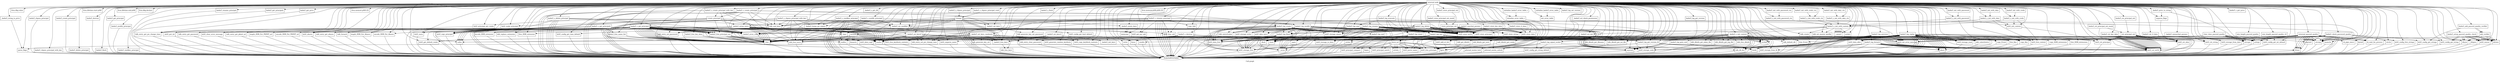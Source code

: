 digraph "Call graph" {
	label="Call graph";

	Node0x805254d80 [shape=record,label="{external node}"];
	Node0x805254d80 -> Node0x805254e10;
	Node0x805254d80 -> Node0x805254ed0;
	Node0x805254d80 -> Node0x805254e70;
	Node0x805254d80 -> Node0x805254f30;
	Node0x805254d80 -> Node0x805254f90;
	Node0x805254d80 -> Node0x805254ff0;
	Node0x805254d80 -> Node0x805255050;
	Node0x805254d80 -> Node0x805255230;
	Node0x805254d80 -> Node0x8052550b0;
	Node0x805254d80 -> Node0x805255110;
	Node0x805254d80 -> Node0x805255170;
	Node0x805254d80 -> Node0x805255470;
	Node0x805254d80 -> Node0x8052554d0;
	Node0x805254d80 -> Node0x805255290;
	Node0x805254d80 -> Node0x8052552f0;
	Node0x805254d80 -> Node0x805255350;
	Node0x805254d80 -> Node0x8052553b0;
	Node0x805254d80 -> Node0x805255410;
	Node0x805254d80 -> Node0x805255530;
	Node0x805254d80 -> Node0x805255590;
	Node0x805254d80 -> Node0x8052555f0;
	Node0x805254d80 -> Node0x805255650;
	Node0x805254d80 -> Node0x8052556b0;
	Node0x805254d80 -> Node0x805255ad0;
	Node0x805254d80 -> Node0x805255890;
	Node0x805254d80 -> Node0x8052558f0;
	Node0x805254d80 -> Node0x805255a10;
	Node0x805254d80 -> Node0x805255b30;
	Node0x805254d80 -> Node0x805255b90;
	Node0x805254d80 -> Node0x805255c50;
	Node0x805254d80 -> Node0x805255cb0;
	Node0x805254d80 -> Node0x805255d10;
	Node0x805254d80 -> Node0x805255d70;
	Node0x805254d80 -> Node0x805255dd0;
	Node0x805254d80 -> Node0x805255e30;
	Node0x805254d80 -> Node0x805255e90;
	Node0x805254d80 -> Node0x805255ef0;
	Node0x805254d80 -> Node0x805255f50;
	Node0x805254d80 -> Node0x805255fb0;
	Node0x805254d80 -> Node0x805256010;
	Node0x805254d80 -> Node0x805256070;
	Node0x805254d80 -> Node0x8052560d0;
	Node0x805254d80 -> Node0x805256130;
	Node0x805254d80 -> Node0x805256190;
	Node0x805254d80 -> Node0x8052561f0;
	Node0x805254d80 -> Node0x805256250;
	Node0x805254d80 -> Node0x8052562b0;
	Node0x805254d80 -> Node0x805256310;
	Node0x805254d80 -> Node0x805256370;
	Node0x805254d80 -> Node0x8052563d0;
	Node0x805254d80 -> Node0x805256430;
	Node0x805254d80 -> Node0x805256490;
	Node0x805254d80 -> Node0x8052564f0;
	Node0x805254d80 -> Node0x805256550;
	Node0x805254d80 -> Node0x8052565b0;
	Node0x805254d80 -> Node0x805256610;
	Node0x805254d80 -> Node0x805256670;
	Node0x805254d80 -> Node0x8052566d0;
	Node0x805254d80 -> Node0x805256790;
	Node0x805254d80 -> Node0x8052567f0;
	Node0x805254d80 -> Node0x805256910;
	Node0x805254d80 -> Node0x805256970;
	Node0x805254d80 -> Node0x8052569d0;
	Node0x805254d80 -> Node0x805256b50;
	Node0x805254d80 -> Node0x805256bb0;
	Node0x805254d80 -> Node0x805256c10;
	Node0x805254d80 -> Node0x805256cd0;
	Node0x805254d80 -> Node0x805256d30;
	Node0x805254d80 -> Node0x805256d90;
	Node0x805254d80 -> Node0x805256df0;
	Node0x805254d80 -> Node0x805256a90;
	Node0x805254d80 -> Node0x805256e50;
	Node0x805254d80 -> Node0x805256eb0;
	Node0x805254d80 -> Node0x805256f10;
	Node0x805254d80 -> Node0x805256f70;
	Node0x805254d80 -> Node0x805256fd0;
	Node0x805254d80 -> Node0x805255a70;
	Node0x805254d80 -> Node0x804fac030;
	Node0x805254d80 -> Node0x804fac090;
	Node0x805254d80 -> Node0x805256af0;
	Node0x805254d80 -> Node0x804fac0f0;
	Node0x805254d80 -> Node0x804fac150;
	Node0x805254d80 -> Node0x804fac270;
	Node0x805254d80 -> Node0x804fac1b0;
	Node0x805254d80 -> Node0x804fac210;
	Node0x805254d80 -> Node0x804fac2d0;
	Node0x805254d80 -> Node0x804fac330;
	Node0x805254d80 -> Node0x805256a30;
	Node0x805254d80 -> Node0x804fac390;
	Node0x805254d80 -> Node0x804fac3f0;
	Node0x805254d80 -> Node0x804fac930;
	Node0x805254d80 -> Node0x804fac450;
	Node0x805254d80 -> Node0x804fac4b0;
	Node0x805254d80 -> Node0x804fac510;
	Node0x805254d80 -> Node0x804fac570;
	Node0x805254d80 -> Node0x804fac5d0;
	Node0x805254d80 -> Node0x804fac630;
	Node0x805254d80 -> Node0x804fac690;
	Node0x805254d80 -> Node0x804fac6f0;
	Node0x805254d80 -> Node0x804fac750;
	Node0x805254d80 -> Node0x804fac7b0;
	Node0x805254d80 -> Node0x804fac810;
	Node0x805254d80 -> Node0x804fac870;
	Node0x805254d80 -> Node0x804fac8d0;
	Node0x805254d80 -> Node0x804fac990;
	Node0x805254d80 -> Node0x804faca50;
	Node0x805254d80 -> Node0x804facab0;
	Node0x805254d80 -> Node0x804facb10;
	Node0x805254d80 -> Node0x804facb70;
	Node0x805254d80 -> Node0x804facbd0;
	Node0x805254d80 -> Node0x804facc30;
	Node0x805254d80 -> Node0x804facc90;
	Node0x805254d80 -> Node0x804faccf0;
	Node0x805254d80 -> Node0x804facd50;
	Node0x805254d80 -> Node0x804facdb0;
	Node0x805254d80 -> Node0x804face10;
	Node0x805254d80 -> Node0x804face70;
	Node0x805254d80 -> Node0x804faced0;
	Node0x805254d80 -> Node0x804facf30;
	Node0x805254d80 -> Node0x8052557d0;
	Node0x805254d80 -> Node0x804facf90;
	Node0x805254d80 -> Node0x804facff0;
	Node0x805254d80 -> Node0x805255830;
	Node0x805254d80 -> Node0x804fad050;
	Node0x805254d80 -> Node0x804fad0b0;
	Node0x805254d80 -> Node0x804fad110;
	Node0x805254d80 -> Node0x804fad170;
	Node0x805254d80 -> Node0x804fad1d0;
	Node0x805254d80 -> Node0x804fad230;
	Node0x805254d80 -> Node0x804fad290;
	Node0x805254d80 -> Node0x804fad2f0;
	Node0x805254d80 -> Node0x804fad350;
	Node0x805254d80 -> Node0x804fad3b0;
	Node0x805254d80 -> Node0x804fad410;
	Node0x805254d80 -> Node0x804fad470;
	Node0x805254d80 -> Node0x804fad4d0;
	Node0x805254d80 -> Node0x804fad530;
	Node0x805254d80 -> Node0x804fad590;
	Node0x805254d80 -> Node0x8052568b0;
	Node0x805254d80 -> Node0x804fad5f0;
	Node0x805254d80 -> Node0x804fad650;
	Node0x805254d80 -> Node0x804fad6b0;
	Node0x805254d80 -> Node0x804fad710;
	Node0x805254d80 -> Node0x804fad770;
	Node0x805254d80 -> Node0x804fad830;
	Node0x805254d80 -> Node0x804fad890;
	Node0x805254d80 -> Node0x804fad8f0;
	Node0x805254d80 -> Node0x804fad950;
	Node0x805254d80 -> Node0x805256c70;
	Node0x805254d80 -> Node0x804fad9b0;
	Node0x805254d80 -> Node0x804fada10;
	Node0x805254d80 -> Node0x804fada70;
	Node0x805254d80 -> Node0x8052559b0;
	Node0x805254d80 -> Node0x804fadad0;
	Node0x805254d80 -> Node0x804fadb30;
	Node0x805254d80 -> Node0x804fadb90;
	Node0x805254d80 -> Node0x804fadbf0;
	Node0x805254d80 -> Node0x804fadc50;
	Node0x805254d80 -> Node0x804fadcb0;
	Node0x805254d80 -> Node0x804fadd10;
	Node0x805254d80 -> Node0x804fadd70;
	Node0x805254d80 -> Node0x804faddd0;
	Node0x805254d80 -> Node0x804fade30;
	Node0x805254d80 -> Node0x804fade90;
	Node0x805254d80 -> Node0x804fadef0;
	Node0x805254d80 -> Node0x804fadf50;
	Node0x805254d80 -> Node0x804fadfb0;
	Node0x805254d80 -> Node0x804fae010;
	Node0x805254d80 -> Node0x804fae070;
	Node0x805254d80 -> Node0x804fae0d0;
	Node0x805254d80 -> Node0x805256730;
	Node0x805254d80 -> Node0x804fae130;
	Node0x805254d80 -> Node0x804fae190;
	Node0x805254d80 -> Node0x804fae1f0;
	Node0x805254d80 -> Node0x804fae250;
	Node0x805254d80 -> Node0x804fae2b0;
	Node0x805254d80 -> Node0x804fae310;
	Node0x805254d80 -> Node0x804fae370;
	Node0x805254d80 -> Node0x804fae3d0;
	Node0x805254d80 -> Node0x804fae430;
	Node0x805254d80 -> Node0x804fae490;
	Node0x805254d80 -> Node0x804fae550;
	Node0x805254d80 -> Node0x804fae5b0;
	Node0x805254d80 -> Node0x804fae610;
	Node0x805254d80 -> Node0x804fae6d0;
	Node0x805254d80 -> Node0x804fae730;
	Node0x805254d80 -> Node0x804fae790;
	Node0x805254d80 -> Node0x804fae7f0;
	Node0x805254d80 -> Node0x804fae850;
	Node0x805254d80 -> Node0x804fae8b0;
	Node0x805254d80 -> Node0x804fae910;
	Node0x805254d80 -> Node0x804fae9d0;
	Node0x805254d80 -> Node0x804faeaf0;
	Node0x805254d80 -> Node0x804faeb50;
	Node0x805254d80 -> Node0x804faea90;
	Node0x805254d80 -> Node0x804faebb0;
	Node0x805254d80 -> Node0x804faec10;
	Node0x805254d80 -> Node0x804faec70;
	Node0x805254d80 -> Node0x804faea30;
	Node0x805254d80 -> Node0x804faecd0;
	Node0x805254d80 -> Node0x804fae970;
	Node0x805254d80 -> Node0x804faed30;
	Node0x805254d80 -> Node0x804faed90;
	Node0x805254d80 -> Node0x804faedf0;
	Node0x805254d80 -> Node0x804faee50;
	Node0x805254d80 -> Node0x804faeeb0;
	Node0x805254d80 -> Node0x804faef10;
	Node0x805254d80 -> Node0x804faef70;
	Node0x805254d80 -> Node0x804faefd0;
	Node0x805254d80 -> Node0x805232090;
	Node0x805254d80 -> Node0x8052320f0;
	Node0x805254d80 -> Node0x805232150;
	Node0x805254d80 -> Node0x8052321b0;
	Node0x805254d80 -> Node0x805232210;
	Node0x805254d80 -> Node0x8052322d0;
	Node0x805254d80 -> Node0x805232330;
	Node0x805254d80 -> Node0x805232390;
	Node0x805254d80 -> Node0x8052323f0;
	Node0x805254d80 -> Node0x805232450;
	Node0x805254d80 -> Node0x8052324b0;
	Node0x805254d80 -> Node0x805232510;
	Node0x805254d80 -> Node0x805232570;
	Node0x805254d80 -> Node0x8052325d0;
	Node0x805254d80 -> Node0x805255770;
	Node0x805254d80 -> Node0x805232630;
	Node0x805254d80 -> Node0x805232690;
	Node0x805254d80 -> Node0x805255bf0;
	Node0x805254d80 -> Node0x8052326f0;
	Node0x805254d80 -> Node0x805232750;
	Node0x805254d80 -> Node0x8052327b0;
	Node0x805254d80 -> Node0x805232810;
	Node0x805254d80 -> Node0x805232270;
	Node0x805254d80 -> Node0x805232870;
	Node0x805254d80 -> Node0x8052328d0;
	Node0x805254d80 -> Node0x805255950;
	Node0x805254e10 [shape=record,label="{_kadm5_string_to_privs}"];
	Node0x805254e10 -> Node0x805254e70;
	Node0x805254ed0 [shape=record,label="{llvm.dbg.value}"];
	Node0x805254e70 [shape=record,label="{parse_flags}"];
	Node0x805254e70 -> Node0x805254db0;
	Node0x805254f30 [shape=record,label="{_kadm5_privs_to_string}"];
	Node0x805254f30 -> Node0x805254f90;
	Node0x805254f30 -> Node0x805254ff0;
	Node0x805254f90 [shape=record,label="{strlcpy}"];
	Node0x805254f90 -> Node0x805254db0;
	Node0x805254ff0 [shape=record,label="{unparse_flags}"];
	Node0x805254ff0 -> Node0x805254db0;
	Node0x805255050 [shape=record,label="{_kadm5_acl_init}"];
	Node0x805255050 -> Node0x8052550b0;
	Node0x805255050 -> Node0x805255110;
	Node0x805255050 -> Node0x805255170;
	Node0x805255050 -> Node0x8052551d0;
	Node0x805255230 [shape=record,label="{llvm.lifetime.start.p0i8}"];
	Node0x8052550b0 [shape=record,label="{krb5_parse_name}"];
	Node0x8052550b0 -> Node0x805254db0;
	Node0x805255110 [shape=record,label="{krb5_principal_compare}"];
	Node0x805255110 -> Node0x805254db0;
	Node0x805255170 [shape=record,label="{krb5_free_principal}"];
	Node0x805255170 -> Node0x805254db0;
	Node0x8052551d0 [shape=record,label="{fetch_acl}"];
	Node0x8052551d0 -> Node0x805255290;
	Node0x8052551d0 -> Node0x8052552f0;
	Node0x8052551d0 -> Node0x805255350;
	Node0x8052551d0 -> Node0x8052550b0;
	Node0x8052551d0 -> Node0x805255110;
	Node0x8052551d0 -> Node0x805255170;
	Node0x8052551d0 -> Node0x805255350;
	Node0x8052551d0 -> Node0x805254e70;
	Node0x8052551d0 -> Node0x805255350;
	Node0x8052551d0 -> Node0x8052550b0;
	Node0x8052551d0 -> Node0x8052553b0;
	Node0x8052551d0 -> Node0x805255170;
	Node0x8052551d0 -> Node0x8052552f0;
	Node0x8052551d0 -> Node0x805255410;
	Node0x805255470 [shape=record,label="{llvm.lifetime.end.p0i8}"];
	Node0x8052554d0 [shape=record,label="{llvm.dbg.declare}"];
	Node0x805255290 [shape=record,label="{fopen}"];
	Node0x805255290 -> Node0x805254db0;
	Node0x8052552f0 [shape=record,label="{fgets}"];
	Node0x8052552f0 -> Node0x805254db0;
	Node0x805255350 [shape=record,label="{strtok_r}"];
	Node0x805255350 -> Node0x805254db0;
	Node0x8052553b0 [shape=record,label="{krb5_principal_match}"];
	Node0x8052553b0 -> Node0x805254db0;
	Node0x805255410 [shape=record,label="{fclose}"];
	Node0x805255410 -> Node0x805254db0;
	Node0x805255530 [shape=record,label="{_kadm5_acl_check_permission}"];
	Node0x805255530 -> Node0x8052551d0;
	Node0x805255590 [shape=record,label="{_kadm5_bump_pw_expire}"];
	Node0x805255590 -> Node0x8052555f0;
	Node0x805255590 -> Node0x805255650;
	Node0x8052555f0 [shape=record,label="{krb5_config_get_time_default}"];
	Node0x8052555f0 -> Node0x805254db0;
	Node0x805255650 [shape=record,label="{time}"];
	Node0x805255650 -> Node0x805254db0;
	Node0x8052556b0 [shape=record,label="{kadm5_s_chpass_principal_cond}"];
	Node0x8052556b0 -> Node0x805255710;
	Node0x805255710 [shape=record,label="{change}"];
	Node0x805255710 -> Node0x805254db0;
	Node0x805255710 -> Node0x805254db0;
	Node0x805255710 -> Node0x805254db0;
	Node0x805255710 -> Node0x805255770;
	Node0x805255710 -> Node0x8052557d0;
	Node0x805255710 -> Node0x8052557d0;
	Node0x805255710 -> Node0x805255830;
	Node0x805255710 -> Node0x8052557d0;
	Node0x805255710 -> Node0x805255890;
	Node0x805255710 -> Node0x8052558f0;
	Node0x805255710 -> Node0x805255950;
	Node0x805255710 -> Node0x805255590;
	Node0x805255710 -> Node0x805254db0;
	Node0x805255710 -> Node0x8052559b0;
	Node0x805255710 -> Node0x805255a10;
	Node0x805255710 -> Node0x805254db0;
	Node0x805255710 -> Node0x805255a70;
	Node0x805255ad0 [shape=record,label="{llvm.memset.p0i8.i32}"];
	Node0x805255890 [shape=record,label="{krb5_set_error_message}"];
	Node0x805255890 -> Node0x805254db0;
	Node0x8052558f0 [shape=record,label="{hdb_seal_keys}"];
	Node0x8052558f0 -> Node0x805254db0;
	Node0x805255a10 [shape=record,label="{hdb_free_entry}"];
	Node0x805255a10 -> Node0x805254db0;
	Node0x805255b30 [shape=record,label="{kadm5_s_chpass_principal}"];
	Node0x805255b30 -> Node0x805255710;
	Node0x805255ef0 [shape=record,label="{kadm5_modify_principal}"];
	Node0x805255ef0 -> Node0x805254db0;
	Node0x805255b90 [shape=record,label="{kadm5_s_chpass_principal_with_key}"];
	Node0x805255b90 -> Node0x805254db0;
	Node0x805255b90 -> Node0x805254db0;
	Node0x805255b90 -> Node0x805255bf0;
	Node0x805255b90 -> Node0x805255950;
	Node0x805255b90 -> Node0x805255590;
	Node0x805255b90 -> Node0x8052558f0;
	Node0x805255b90 -> Node0x805254db0;
	Node0x805255b90 -> Node0x8052559b0;
	Node0x805255b90 -> Node0x805255a10;
	Node0x805255b90 -> Node0x805254db0;
	Node0x805255b90 -> Node0x805255a70;
	Node0x805255c50 [shape=record,label="{kadm5_chpass_principal}"];
	Node0x805255c50 -> Node0x805254db0;
	Node0x805255cb0 [shape=record,label="{kadm5_chpass_principal_with_key}"];
	Node0x805255cb0 -> Node0x805254db0;
	Node0x805255d10 [shape=record,label="{kadm5_create_principal}"];
	Node0x805255d10 -> Node0x805254db0;
	Node0x805255d70 [shape=record,label="{kadm5_delete_principal}"];
	Node0x805255d70 -> Node0x805254db0;
	Node0x805255dd0 [shape=record,label="{kadm5_destroy}"];
	Node0x805255dd0 -> Node0x805254db0;
	Node0x805255e30 [shape=record,label="{kadm5_flush}"];
	Node0x805255e30 -> Node0x805254db0;
	Node0x805255e90 [shape=record,label="{kadm5_get_principal}"];
	Node0x805255e90 -> Node0x805254db0;
	Node0x805255f50 [shape=record,label="{kadm5_randkey_principal}"];
	Node0x805255f50 -> Node0x805254db0;
	Node0x805255fb0 [shape=record,label="{kadm5_rename_principal}"];
	Node0x805255fb0 -> Node0x805254db0;
	Node0x805256010 [shape=record,label="{kadm5_get_principals}"];
	Node0x805256010 -> Node0x805254db0;
	Node0x805256070 [shape=record,label="{kadm5_get_privs}"];
	Node0x805256070 -> Node0x805254db0;
	Node0x8052560d0 [shape=record,label="{_kadm5_s_init_context}"];
	Node0x8052560d0 -> Node0x805256130;
	Node0x8052560d0 -> Node0x805256190;
	Node0x8052560d0 -> Node0x8052561f0;
	Node0x8052560d0 -> Node0x805256250;
	Node0x8052560d0 -> Node0x8052561f0;
	Node0x8052560d0 -> Node0x805256250;
	Node0x8052560d0 -> Node0x805256250;
	Node0x8052560d0 -> Node0x805256250;
	Node0x8052560d0 -> Node0x8052562b0;
	Node0x8052560d0 -> Node0x805256310;
	Node0x8052560d0 -> Node0x805256370;
	Node0x8052560d0 -> Node0x8052563d0;
	Node0x8052560d0 -> Node0x805256430;
	Node0x8052560d0 -> Node0x805256250;
	Node0x8052560d0 -> Node0x805256490;
	Node0x8052560d0 -> Node0x805256250;
	Node0x8052560d0 -> Node0x8052564f0;
	Node0x8052560d0 -> Node0x805256250;
	Node0x8052560d0 -> Node0x805256550;
	Node0x8052560d0 -> Node0x805256250;
	Node0x8052560d0 -> Node0x8052565b0;
	Node0x8052560d0 -> Node0x805256610;
	Node0x8052560d0 -> Node0x805256250;
	Node0x8052560d0 -> Node0x805256670;
	Node0x8052560d0 -> Node0x8052566d0;
	Node0x8052560d0 -> Node0x805256670;
	Node0x8052560d0 -> Node0x8052566d0;
	Node0x8052560d0 -> Node0x805256670;
	Node0x8052560d0 -> Node0x8052566d0;
	Node0x8052560d0 -> Node0x805256730;
	Node0x8052560d0 -> Node0x805254f90;
	Node0x805256130 [shape=record,label="{malloc}"];
	Node0x805256130 -> Node0x805254db0;
	Node0x805256190 [shape=record,label="{krb5_add_et_list}"];
	Node0x805256190 -> Node0x805254db0;
	Node0x8052561f0 [shape=record,label="{krb5_get_default_realm}"];
	Node0x8052561f0 -> Node0x805254db0;
	Node0x805256250 [shape=record,label="{strdup}"];
	Node0x805256250 -> Node0x805254db0;
	Node0x8052562b0 [shape=record,label="{hdb_get_dbinfo}"];
	Node0x8052562b0 -> Node0x805254db0;
	Node0x805256310 [shape=record,label="{hdb_dbinfo_get_next}"];
	Node0x805256310 -> Node0x805254db0;
	Node0x805256370 [shape=record,label="{hdb_dbinfo_get_realm}"];
	Node0x805256370 -> Node0x805254db0;
	Node0x8052563d0 [shape=record,label="{strcmp}"];
	Node0x8052563d0 -> Node0x805254db0;
	Node0x805256430 [shape=record,label="{hdb_dbinfo_get_dbname}"];
	Node0x805256430 -> Node0x805254db0;
	Node0x805256490 [shape=record,label="{hdb_dbinfo_get_acl_file}"];
	Node0x805256490 -> Node0x805254db0;
	Node0x8052564f0 [shape=record,label="{hdb_dbinfo_get_mkey_file}"];
	Node0x8052564f0 -> Node0x805254db0;
	Node0x805256550 [shape=record,label="{hdb_dbinfo_get_log_file}"];
	Node0x805256550 -> Node0x805254db0;
	Node0x8052565b0 [shape=record,label="{hdb_free_dbinfo}"];
	Node0x8052565b0 -> Node0x805254db0;
	Node0x805256610 [shape=record,label="{hdb_default_db}"];
	Node0x805256610 -> Node0x805254db0;
	Node0x805256670 [shape=record,label="{hdb_db_dir}"];
	Node0x805256670 -> Node0x805254db0;
	Node0x8052566d0 [shape=record,label="{asprintf}"];
	Node0x8052566d0 -> Node0x805254db0;
	Node0x805256790 [shape=record,label="{_kadm5_s_get_db}"];
	Node0x8052567f0 [shape=record,label="{kadm5_s_create_principal_with_key}"];
	Node0x8052567f0 -> Node0x805256850;
	Node0x8052567f0 -> Node0x8052558f0;
	Node0x8052567f0 -> Node0x805254db0;
	Node0x8052567f0 -> Node0x805254db0;
	Node0x8052567f0 -> Node0x805254db0;
	Node0x8052567f0 -> Node0x8052568b0;
	Node0x8052567f0 -> Node0x805255a10;
	Node0x8052567f0 -> Node0x805255a70;
	Node0x805256850 [shape=record,label="{create_principal}"];
	Node0x805256850 -> Node0x8052563d0;
	Node0x805256850 -> Node0x805256910;
	Node0x805256850 -> Node0x805256970;
	Node0x805256850 -> Node0x8052569d0;
	Node0x805256850 -> Node0x805256a30;
	Node0x805256850 -> Node0x805255170;
	Node0x805256850 -> Node0x805256a90;
	Node0x805256850 -> Node0x805256af0;
	Node0x805256850 -> Node0x805255650;
	Node0x805256850 -> Node0x805256910;
	Node0x805256910 [shape=record,label="{krb5_copy_principal}"];
	Node0x805256910 -> Node0x805254db0;
	Node0x805256970 [shape=record,label="{krb5_principal_get_realm}"];
	Node0x805256970 -> Node0x805254db0;
	Node0x8052569d0 [shape=record,label="{krb5_make_principal}"];
	Node0x8052569d0 -> Node0x805254db0;
	Node0x805256b50 [shape=record,label="{kadm5_s_create_principal}"];
	Node0x805256b50 -> Node0x805256850;
	Node0x805256b50 -> Node0x805255770;
	Node0x805256b50 -> Node0x8052558f0;
	Node0x805256b50 -> Node0x805254db0;
	Node0x805256b50 -> Node0x805254db0;
	Node0x805256b50 -> Node0x805254db0;
	Node0x805256b50 -> Node0x8052568b0;
	Node0x805256b50 -> Node0x805255a10;
	Node0x805256b50 -> Node0x805255a70;
	Node0x805256bb0 [shape=record,label="{kadm5_s_delete_principal}"];
	Node0x805256bb0 -> Node0x805254db0;
	Node0x805256bb0 -> Node0x805256c10;
	Node0x805256bb0 -> Node0x805254db0;
	Node0x805256bb0 -> Node0x8052558f0;
	Node0x805256bb0 -> Node0x805254db0;
	Node0x805256bb0 -> Node0x805256c70;
	Node0x805256bb0 -> Node0x805255a10;
	Node0x805256bb0 -> Node0x805254db0;
	Node0x805256bb0 -> Node0x805255a70;
	Node0x805256c10 [shape=record,label="{krb5_warn}"];
	Node0x805256c10 -> Node0x805254db0;
	Node0x805256cd0 [shape=record,label="{kadm5_s_destroy}"];
	Node0x805256cd0 -> Node0x805254db0;
	Node0x805256cd0 -> Node0x805256d30;
	Node0x805256cd0 -> Node0x805256d90;
	Node0x805256cd0 -> Node0x805256d30;
	Node0x805256cd0 -> Node0x805256d30;
	Node0x805256cd0 -> Node0x805256d30;
	Node0x805256cd0 -> Node0x805256d30;
	Node0x805256cd0 -> Node0x805255170;
	Node0x805256cd0 -> Node0x805256df0;
	Node0x805256cd0 -> Node0x805256d30;
	Node0x805256d30 [shape=record,label="{free}"];
	Node0x805256d30 -> Node0x805254db0;
	Node0x805256d90 [shape=record,label="{close}"];
	Node0x805256d90 -> Node0x805254db0;
	Node0x805256df0 [shape=record,label="{krb5_free_context}"];
	Node0x805256df0 -> Node0x805254db0;
	Node0x805256a90 [shape=record,label="{_kadm5_setup_entry}"];
	Node0x805256a90 -> Node0x805256130;
	Node0x805256a90 -> Node0x805256d30;
	Node0x805256a90 -> Node0x805256130;
	Node0x805256a90 -> Node0x805256d30;
	Node0x805256a90 -> Node0x805256130;
	Node0x805256a90 -> Node0x805256d30;
	Node0x805256a90 -> Node0x805256130;
	Node0x805256a90 -> Node0x805256d30;
	Node0x805256a90 -> Node0x805256130;
	Node0x805256a90 -> Node0x805256d30;
	Node0x805256a90 -> Node0x805256130;
	Node0x805256a90 -> Node0x805256d30;
	Node0x805256a90 -> Node0x805255bf0;
	Node0x805256a90 -> Node0x805256e50;
	Node0x805256a90 -> Node0x805256eb0;
	Node0x805256a90 -> Node0x805256f10;
	Node0x805256a90 -> Node0x805256f70;
	Node0x805256a90 -> Node0x805256fd0;
	Node0x805256e50 [shape=record,label="{hdb_entry_set_password}"];
	Node0x805256e50 -> Node0x805254db0;
	Node0x805256eb0 [shape=record,label="{hdb_entry_set_pw_change_time}"];
	Node0x805256eb0 -> Node0x805254db0;
	Node0x805256f10 [shape=record,label="{decode_HDB_extension}"];
	Node0x805256f10 -> Node0x805254db0;
	Node0x805256f70 [shape=record,label="{hdb_replace_extension}"];
	Node0x805256f70 -> Node0x805254db0;
	Node0x805256fd0 [shape=record,label="{free_HDB_extension}"];
	Node0x805256fd0 -> Node0x805254db0;
	Node0x805255a70 [shape=record,label="{_kadm5_error_code}"];
	Node0x804fac030 [shape=record,label="{kadm5_s_flush}"];
	Node0x804fac090 [shape=record,label="{kadm5_free_key_data}"];
	Node0x804fac090 -> Node0x805256d30;
	Node0x804fac090 -> Node0x805256d30;
	Node0x805256af0 [shape=record,label="{kadm5_free_principal_ent}"];
	Node0x805256af0 -> Node0x805255170;
	Node0x805256af0 -> Node0x805255170;
	Node0x805256af0 -> Node0x805256d30;
	Node0x805256af0 -> Node0x805256d30;
	Node0x805256af0 -> Node0x805256d30;
	Node0x805256af0 -> Node0x805256d30;
	Node0x805256af0 -> Node0x805256d30;
	Node0x804fac0f0 [shape=record,label="{kadm5_free_name_list}"];
	Node0x804fac0f0 -> Node0x805256d30;
	Node0x804fac0f0 -> Node0x805256d30;
	Node0x804fac150 [shape=record,label="{kadm5_s_get_principals}"];
	Node0x804fac150 -> Node0x805254db0;
	Node0x804fac150 -> Node0x805256c10;
	Node0x804fac150 -> Node0x8052561f0;
	Node0x804fac150 -> Node0x8052566d0;
	Node0x804fac150 -> Node0x805256d30;
	Node0x804fac150 -> Node0x804fac1b0;
	Node0x804fac150 -> Node0x805254db0;
	Node0x804fac150 -> Node0x804fac210;
	Node0x804fac150 -> Node0x804fac0f0;
	Node0x804fac150 -> Node0x805256d30;
	Node0x804fac150 -> Node0x805255a70;
	Node0x804fac270 [shape=record,label="{foreach}"];
	Node0x804fac270 -> Node0x804fac2d0;
	Node0x804fac270 -> Node0x804fac330;
	Node0x804fac270 -> Node0x804fac330;
	Node0x804fac270 -> Node0x804fac210;
	Node0x804fac270 -> Node0x805256d30;
	Node0x804fac270 -> Node0x804fac210;
	Node0x804fac270 -> Node0x805256d30;
	Node0x804fac1b0 [shape=record,label="{hdb_foreach}"];
	Node0x804fac1b0 -> Node0x805254db0;
	Node0x804fac210 [shape=record,label="{realloc}"];
	Node0x804fac210 -> Node0x805254db0;
	Node0x804fac2d0 [shape=record,label="{krb5_unparse_name}"];
	Node0x804fac2d0 -> Node0x805254db0;
	Node0x804fac330 [shape=record,label="{fnmatch}"];
	Node0x804fac330 -> Node0x805254db0;
	Node0x805256a30 [shape=record,label="{kadm5_s_get_principal}"];
	Node0x805256a30 -> Node0x805254db0;
	Node0x805256a30 -> Node0x805254db0;
	Node0x805256a30 -> Node0x805254db0;
	Node0x805256a30 -> Node0x805256910;
	Node0x805256a30 -> Node0x804fac390;
	Node0x805256a30 -> Node0x805256910;
	Node0x805256a30 -> Node0x804fac3f0;
	Node0x805256a30 -> Node0x805256130;
	Node0x805256a30 -> Node0x805256130;
	Node0x805256a30 -> Node0x805256130;
	Node0x805256a30 -> Node0x804fac450;
	Node0x805256a30 -> Node0x805256af0;
	Node0x805256a30 -> Node0x804fac390;
	Node0x805256a30 -> Node0x804fac4b0;
	Node0x805256a30 -> Node0x804fac510;
	Node0x805256a30 -> Node0x805255a70;
	Node0x805256a30 -> Node0x805256130;
	Node0x805256a30 -> Node0x805256d30;
	Node0x805256a30 -> Node0x805255a70;
	Node0x805256a30 -> Node0x805256af0;
	Node0x805256a30 -> Node0x804fac570;
	Node0x805256a30 -> Node0x804fac5d0;
	Node0x805256a30 -> Node0x804fac510;
	Node0x805256a30 -> Node0x805255a70;
	Node0x805256a30 -> Node0x805256130;
	Node0x805256a30 -> Node0x805256d30;
	Node0x805256a30 -> Node0x805255a70;
	Node0x805256a30 -> Node0x805256d30;
	Node0x805256a30 -> Node0x804fac630;
	Node0x805256a30 -> Node0x804fac690;
	Node0x805256a30 -> Node0x804fac6f0;
	Node0x805256a30 -> Node0x805256130;
	Node0x805256a30 -> Node0x804fac750;
	Node0x805256a30 -> Node0x805256d30;
	Node0x805256a30 -> Node0x805256af0;
	Node0x805256a30 -> Node0x804fac7b0;
	Node0x805256a30 -> Node0x804fac510;
	Node0x805256a30 -> Node0x805256130;
	Node0x805256a30 -> Node0x805256d30;
	Node0x805256a30 -> Node0x805256d30;
	Node0x805256a30 -> Node0x805255a70;
	Node0x805256a30 -> Node0x805256d30;
	Node0x805256a30 -> Node0x805256af0;
	Node0x805256a30 -> Node0x805256af0;
	Node0x805256a30 -> Node0x804fac810;
	Node0x805256a30 -> Node0x804fac870;
	Node0x805256a30 -> Node0x805256130;
	Node0x805256a30 -> Node0x804fac8d0;
	Node0x805256a30 -> Node0x805256d30;
	Node0x805256a30 -> Node0x805256af0;
	Node0x805256a30 -> Node0x804fac7b0;
	Node0x805256a30 -> Node0x804fac510;
	Node0x805256a30 -> Node0x805256130;
	Node0x805256a30 -> Node0x805256d30;
	Node0x805256a30 -> Node0x805256d30;
	Node0x805256a30 -> Node0x805255a70;
	Node0x805256a30 -> Node0x805256d30;
	Node0x805256a30 -> Node0x805256af0;
	Node0x805256a30 -> Node0x805256af0;
	Node0x805256a30 -> Node0x805255a10;
	Node0x805256a30 -> Node0x805255a70;
	Node0x804fac390 [shape=record,label="{hdb_entry_get_pw_change_time}"];
	Node0x804fac390 -> Node0x805254db0;
	Node0x804fac3f0 [shape=record,label="{krb5_get_pw_salt}"];
	Node0x804fac3f0 -> Node0x805254db0;
	Node0x804fac930 [shape=record,label="{llvm.memcpy.p0i8.p0i8.i32}"];
	Node0x804fac450 [shape=record,label="{krb5_free_salt}"];
	Node0x804fac450 -> Node0x805254db0;
	Node0x804fac4b0 [shape=record,label="{_krb5_put_int}"];
	Node0x804fac4b0 -> Node0x805254db0;
	Node0x804fac510 [shape=record,label="{calloc}"];
	Node0x804fac510 -> Node0x805254db0;
	Node0x804fac570 [shape=record,label="{hdb_entry_get_password}"];
	Node0x804fac570 -> Node0x805254db0;
	Node0x804fac5d0 [shape=record,label="{strlen}"];
	Node0x804fac5d0 -> Node0x805254db0;
	Node0x804fac630 [shape=record,label="{krb5_clear_error_message}"];
	Node0x804fac630 -> Node0x805254db0;
	Node0x804fac690 [shape=record,label="{hdb_entry_get_pkinit_acl}"];
	Node0x804fac690 -> Node0x805254db0;
	Node0x804fac6f0 [shape=record,label="{length_HDB_Ext_PKINIT_acl}"];
	Node0x804fac6f0 -> Node0x805254db0;
	Node0x804fac750 [shape=record,label="{encode_HDB_Ext_PKINIT_acl}"];
	Node0x804fac750 -> Node0x805254db0;
	Node0x804fac7b0 [shape=record,label="{krb5_abortx}"];
	Node0x804fac7b0 -> Node0x805254db0;
	Node0x804fac810 [shape=record,label="{hdb_entry_get_aliases}"];
	Node0x804fac810 -> Node0x805254db0;
	Node0x804fac870 [shape=record,label="{length_HDB_Ext_Aliases}"];
	Node0x804fac870 -> Node0x805254db0;
	Node0x804fac8d0 [shape=record,label="{encode_HDB_Ext_Aliases}"];
	Node0x804fac8d0 -> Node0x805254db0;
	Node0x804fac990 [shape=record,label="{kadm5_s_init_with_password_ctx}"];
	Node0x804fac990 -> Node0x804fac9f0;
	Node0x804fac9f0 [shape=record,label="{kadm5_s_init_with_context}"];
	Node0x804fac9f0 -> Node0x8052560d0;
	Node0x804fac9f0 -> Node0x804faca50;
	Node0x804fac9f0 -> Node0x804faca50;
	Node0x804fac9f0 -> Node0x804faca50;
	Node0x804fac9f0 -> Node0x804faca50;
	Node0x804fac9f0 -> Node0x804faca50;
	Node0x804fac9f0 -> Node0x804facab0;
	Node0x804fac9f0 -> Node0x804facb10;
	Node0x804fac9f0 -> Node0x804facb70;
	Node0x804fac9f0 -> Node0x8052550b0;
	Node0x804fac9f0 -> Node0x805255050;
	Node0x804faca50 [shape=record,label="{__assert}"];
	Node0x804faca50 -> Node0x805254db0;
	Node0x804facab0 [shape=record,label="{hdb_create}"];
	Node0x804facab0 -> Node0x805254db0;
	Node0x804facb10 [shape=record,label="{hdb_set_master_keyfile}"];
	Node0x804facb10 -> Node0x805254db0;
	Node0x804facb70 [shape=record,label="{socket}"];
	Node0x804facb70 -> Node0x805254db0;
	Node0x804facbd0 [shape=record,label="{kadm5_s_init_with_password}"];
	Node0x804facbd0 -> Node0x804facc30;
	Node0x804facbd0 -> Node0x804fac9f0;
	Node0x804facbd0 -> Node0x805256df0;
	Node0x804facc30 [shape=record,label="{krb5_init_context}"];
	Node0x804facc30 -> Node0x805254db0;
	Node0x804facc90 [shape=record,label="{kadm5_s_init_with_skey_ctx}"];
	Node0x804facc90 -> Node0x804fac9f0;
	Node0x804faccf0 [shape=record,label="{kadm5_s_init_with_skey}"];
	Node0x804faccf0 -> Node0x804facc30;
	Node0x804faccf0 -> Node0x804fac9f0;
	Node0x804faccf0 -> Node0x805256df0;
	Node0x804facd50 [shape=record,label="{kadm5_s_init_with_creds_ctx}"];
	Node0x804facd50 -> Node0x804fac9f0;
	Node0x804facdb0 [shape=record,label="{kadm5_s_init_with_creds}"];
	Node0x804facdb0 -> Node0x804facc30;
	Node0x804facdb0 -> Node0x804fac9f0;
	Node0x804facdb0 -> Node0x805256df0;
	Node0x804face10 [shape=record,label="{initialize_kadm5_error_table_r}"];
	Node0x804face10 -> Node0x804face70;
	Node0x804face70 [shape=record,label="{initialize_error_table_r}"];
	Node0x804face70 -> Node0x805254db0;
	Node0x804faced0 [shape=record,label="{initialize_kadm5_error_table}"];
	Node0x804faced0 -> Node0x804facf30;
	Node0x804facf30 [shape=record,label="{init_error_table}"];
	Node0x804facf30 -> Node0x805254db0;
	Node0x8052557d0 [shape=record,label="{_kadm5_free_keys}"];
	Node0x8052557d0 -> Node0x804facf90;
	Node0x804facf90 [shape=record,label="{hdb_free_keys}"];
	Node0x804facf90 -> Node0x805254db0;
	Node0x804facff0 [shape=record,label="{_kadm5_init_keys}"];
	Node0x805255830 [shape=record,label="{_kadm5_exists_keys}"];
	Node0x805255830 -> Node0x804fad050;
	Node0x805255830 -> Node0x804fad050;
	Node0x804fad050 [shape=record,label="{memcmp}"];
	Node0x804fad050 -> Node0x805254db0;
	Node0x804fad0b0 [shape=record,label="{kadm5_log_get_version_fd}"];
	Node0x804fad0b0 -> Node0x804fad110;
	Node0x804fad0b0 -> Node0x804fad170;
	Node0x804fad0b0 -> Node0x804fad1d0;
	Node0x804fad0b0 -> Node0x804fad230;
	Node0x804fad0b0 -> Node0x804fad290;
	Node0x804fad0b0 -> Node0x804fad2f0;
	Node0x804fad0b0 -> Node0x804fad110;
	Node0x804fad110 [shape=record,label="{lseek}"];
	Node0x804fad110 -> Node0x805254db0;
	Node0x804fad170 [shape=record,label="{__error}"];
	Node0x804fad170 -> Node0x805254db0;
	Node0x804fad1d0 [shape=record,label="{krb5_storage_from_fd}"];
	Node0x804fad1d0 -> Node0x805254db0;
	Node0x804fad230 [shape=record,label="{krb5_storage_seek}"];
	Node0x804fad230 -> Node0x805254db0;
	Node0x804fad290 [shape=record,label="{krb5_ret_int32}"];
	Node0x804fad290 -> Node0x805254db0;
	Node0x804fad2f0 [shape=record,label="{krb5_storage_free}"];
	Node0x804fad2f0 -> Node0x805254db0;
	Node0x804fad350 [shape=record,label="{kadm5_log_get_version}"];
	Node0x804fad350 -> Node0x804fad0b0;
	Node0x804fad3b0 [shape=record,label="{kadm5_log_set_version}"];
	Node0x804fad410 [shape=record,label="{kadm5_log_init}"];
	Node0x804fad410 -> Node0x804fad470;
	Node0x804fad410 -> Node0x804fad170;
	Node0x804fad410 -> Node0x805255890;
	Node0x804fad410 -> Node0x804fad4d0;
	Node0x804fad410 -> Node0x804fad170;
	Node0x804fad410 -> Node0x805255890;
	Node0x804fad410 -> Node0x805256d90;
	Node0x804fad410 -> Node0x804fad170;
	Node0x804fad410 -> Node0x804fad0b0;
	Node0x804fad470 [shape=record,label="{open}"];
	Node0x804fad470 -> Node0x805254db0;
	Node0x804fad4d0 [shape=record,label="{flock}"];
	Node0x804fad4d0 -> Node0x805254db0;
	Node0x804fad530 [shape=record,label="{kadm5_log_reinit}"];
	Node0x804fad530 -> Node0x804fad4d0;
	Node0x804fad530 -> Node0x805256d90;
	Node0x804fad530 -> Node0x804fad470;
	Node0x804fad530 -> Node0x804fad170;
	Node0x804fad530 -> Node0x804fad4d0;
	Node0x804fad530 -> Node0x805256d90;
	Node0x804fad530 -> Node0x804fad170;
	Node0x804fad590 [shape=record,label="{kadm5_log_end}"];
	Node0x804fad590 -> Node0x804fad4d0;
	Node0x804fad590 -> Node0x805256d90;
	Node0x8052568b0 [shape=record,label="{kadm5_log_create}"];
	Node0x8052568b0 -> Node0x804fad5f0;
	Node0x8052568b0 -> Node0x804fad650;
	Node0x8052568b0 -> Node0x804fad2f0;
	Node0x8052568b0 -> Node0x804fad410;
	Node0x8052568b0 -> Node0x804fad6b0;
	Node0x8052568b0 -> Node0x804fad2f0;
	Node0x8052568b0 -> Node0x804fad710;
	Node0x8052568b0 -> Node0x805255650;
	Node0x8052568b0 -> Node0x804fad710;
	Node0x8052568b0 -> Node0x804fad710;
	Node0x8052568b0 -> Node0x804fad710;
	Node0x8052568b0 -> Node0x804fad770;
	Node0x8052568b0 -> Node0x804fad710;
	Node0x8052568b0 -> Node0x804fad6b0;
	Node0x8052568b0 -> Node0x804fad710;
	Node0x8052568b0 -> Node0x804fad7d0;
	Node0x8052568b0 -> Node0x804fad2f0;
	Node0x8052568b0 -> Node0x804fad4d0;
	Node0x8052568b0 -> Node0x805256d90;
	Node0x804fad5f0 [shape=record,label="{krb5_storage_emem}"];
	Node0x804fad5f0 -> Node0x805254db0;
	Node0x804fad650 [shape=record,label="{hdb_entry2value}"];
	Node0x804fad650 -> Node0x805254db0;
	Node0x804fad6b0 [shape=record,label="{krb5_data_free}"];
	Node0x804fad6b0 -> Node0x805254db0;
	Node0x804fad710 [shape=record,label="{krb5_store_int32}"];
	Node0x804fad710 -> Node0x805254db0;
	Node0x804fad770 [shape=record,label="{krb5_storage_write}"];
	Node0x804fad770 -> Node0x805254db0;
	Node0x804fad7d0 [shape=record,label="{kadm5_log_flush}"];
	Node0x804fad7d0 -> Node0x804fad830;
	Node0x804fad7d0 -> Node0x804fad890;
	Node0x804fad7d0 -> Node0x804fad6b0;
	Node0x804fad7d0 -> Node0x804fad170;
	Node0x804fad7d0 -> Node0x804fad8f0;
	Node0x804fad7d0 -> Node0x804fad6b0;
	Node0x804fad7d0 -> Node0x804fad170;
	Node0x804fad7d0 -> Node0x804fad950;
	Node0x804fad7d0 -> Node0x804fad6b0;
	Node0x804fad830 [shape=record,label="{krb5_storage_to_data}"];
	Node0x804fad830 -> Node0x805254db0;
	Node0x804fad890 [shape=record,label="{write}"];
	Node0x804fad890 -> Node0x805254db0;
	Node0x804fad8f0 [shape=record,label="{fsync}"];
	Node0x804fad8f0 -> Node0x805254db0;
	Node0x804fad950 [shape=record,label="{sendto}"];
	Node0x804fad950 -> Node0x805254db0;
	Node0x805256c70 [shape=record,label="{kadm5_log_delete}"];
	Node0x805256c70 -> Node0x804fad5f0;
	Node0x805256c70 -> Node0x804fad410;
	Node0x805256c70 -> Node0x804fad710;
	Node0x805256c70 -> Node0x805255650;
	Node0x805256c70 -> Node0x804fad710;
	Node0x805256c70 -> Node0x804fad710;
	Node0x805256c70 -> Node0x804fad710;
	Node0x805256c70 -> Node0x804fad230;
	Node0x805256c70 -> Node0x804fad9b0;
	Node0x805256c70 -> Node0x804fad230;
	Node0x805256c70 -> Node0x804fad230;
	Node0x805256c70 -> Node0x804fad710;
	Node0x805256c70 -> Node0x804fad230;
	Node0x805256c70 -> Node0x804fad710;
	Node0x805256c70 -> Node0x804fad710;
	Node0x805256c70 -> Node0x804fad7d0;
	Node0x805256c70 -> Node0x804fad4d0;
	Node0x805256c70 -> Node0x805256d90;
	Node0x805256c70 -> Node0x804fad2f0;
	Node0x804fad9b0 [shape=record,label="{krb5_store_principal}"];
	Node0x804fad9b0 -> Node0x805254db0;
	Node0x804fada10 [shape=record,label="{kadm5_log_rename}"];
	Node0x804fada10 -> Node0x804fada70;
	Node0x804fada10 -> Node0x804fad5f0;
	Node0x804fada10 -> Node0x804fad650;
	Node0x804fada10 -> Node0x804fad410;
	Node0x804fada10 -> Node0x804fad710;
	Node0x804fada10 -> Node0x805255650;
	Node0x804fada10 -> Node0x804fad710;
	Node0x804fada10 -> Node0x804fad710;
	Node0x804fada10 -> Node0x804fad710;
	Node0x804fada10 -> Node0x804fad230;
	Node0x804fada10 -> Node0x804fad9b0;
	Node0x804fada10 -> Node0x804fad770;
	Node0x804fada10 -> Node0x804fad230;
	Node0x804fada10 -> Node0x804fad230;
	Node0x804fada10 -> Node0x804fad710;
	Node0x804fada10 -> Node0x804fad230;
	Node0x804fada10 -> Node0x804fad710;
	Node0x804fada10 -> Node0x804fad710;
	Node0x804fada10 -> Node0x804fad7d0;
	Node0x804fada10 -> Node0x804fad2f0;
	Node0x804fada10 -> Node0x804fad6b0;
	Node0x804fada10 -> Node0x804fad4d0;
	Node0x804fada10 -> Node0x805256d90;
	Node0x804fada10 -> Node0x804fad6b0;
	Node0x804fada10 -> Node0x804fad2f0;
	Node0x804fada70 [shape=record,label="{krb5_data_zero}"];
	Node0x804fada70 -> Node0x805254db0;
	Node0x8052559b0 [shape=record,label="{kadm5_log_modify}"];
	Node0x8052559b0 -> Node0x804fada70;
	Node0x8052559b0 -> Node0x804fad5f0;
	Node0x8052559b0 -> Node0x804fad650;
	Node0x8052559b0 -> Node0x804fad410;
	Node0x8052559b0 -> Node0x804fad710;
	Node0x8052559b0 -> Node0x805255650;
	Node0x8052559b0 -> Node0x804fad710;
	Node0x8052559b0 -> Node0x804fad710;
	Node0x8052559b0 -> Node0x804fad710;
	Node0x8052559b0 -> Node0x804fad710;
	Node0x8052559b0 -> Node0x804fad770;
	Node0x8052559b0 -> Node0x804fad710;
	Node0x8052559b0 -> Node0x804fad710;
	Node0x8052559b0 -> Node0x804fad7d0;
	Node0x8052559b0 -> Node0x804fad6b0;
	Node0x8052559b0 -> Node0x804fad2f0;
	Node0x8052559b0 -> Node0x804fad4d0;
	Node0x8052559b0 -> Node0x805256d90;
	Node0x8052559b0 -> Node0x804fad6b0;
	Node0x8052559b0 -> Node0x804fad2f0;
	Node0x804fadad0 [shape=record,label="{kadm5_log_nop}"];
	Node0x804fadad0 -> Node0x804fad5f0;
	Node0x804fadad0 -> Node0x804fad410;
	Node0x804fadad0 -> Node0x804fad2f0;
	Node0x804fadad0 -> Node0x804fad710;
	Node0x804fadad0 -> Node0x805255650;
	Node0x804fadad0 -> Node0x804fad710;
	Node0x804fadad0 -> Node0x804fad710;
	Node0x804fadad0 -> Node0x804fad710;
	Node0x804fadad0 -> Node0x804fad710;
	Node0x804fadad0 -> Node0x804fad710;
	Node0x804fadad0 -> Node0x804fad7d0;
	Node0x804fadad0 -> Node0x804fad2f0;
	Node0x804fadb30 [shape=record,label="{kadm5_log_foreach}"];
	Node0x804fadb30 -> Node0x804fad110;
	Node0x804fadb30 -> Node0x804fad1d0;
	Node0x804fadb30 -> Node0x804fad290;
	Node0x804fadb30 -> Node0x804fad290;
	Node0x804fadb30 -> Node0x804fad290;
	Node0x804fadb30 -> Node0x804fad290;
	Node0x804fadb30 -> Node0x805254db0;
	Node0x804fadb30 -> Node0x804fad290;
	Node0x804fadb30 -> Node0x804fad290;
	Node0x804fadb30 -> Node0x804fadb90;
	Node0x804fadb30 -> Node0x804fadb90;
	Node0x804fadb30 -> Node0x804fad290;
	Node0x804fadb30 -> Node0x804fad2f0;
	Node0x804fadb90 [shape=record,label="{abort}"];
	Node0x804fadb90 -> Node0x805254db0;
	Node0x804fadbf0 [shape=record,label="{kadm5_log_goto_end}"];
	Node0x804fadbf0 -> Node0x804fad1d0;
	Node0x804fadbf0 -> Node0x804fad230;
	Node0x804fadc50 [shape=record,label="{kadm5_log_previous}"];
	Node0x804fadc50 -> Node0x804fad230;
	Node0x804fadc50 -> Node0x804fad230;
	Node0x804fadc50 -> Node0x804fad290;
	Node0x804fadc50 -> Node0x804fad290;
	Node0x804fadc50 -> Node0x804fad230;
	Node0x804fadc50 -> Node0x804fad290;
	Node0x804fadc50 -> Node0x804fad230;
	Node0x804fadc50 -> Node0x805255890;
	Node0x804fadc50 -> Node0x804fad290;
	Node0x804fadc50 -> Node0x804fad290;
	Node0x804fadc50 -> Node0x804fad290;
	Node0x804fadc50 -> Node0x804fad230;
	Node0x804fadc50 -> Node0x805255890;
	Node0x804fadc50 -> Node0x804fad230;
	Node0x804fadc50 -> Node0x805255890;
	Node0x804fadcb0 [shape=record,label="{kadm5_log_replay}"];
	Node0x804fadcb0 -> Node0x804fadd10;
	Node0x804fadcb0 -> Node0x805255890;
	Node0x804fadcb0 -> Node0x804fadd70;
	Node0x804fadcb0 -> Node0x804faddd0;
	Node0x804fadcb0 -> Node0x804fad6b0;
	Node0x804fadcb0 -> Node0x805255890;
	Node0x804fadcb0 -> Node0x805254db0;
	Node0x804fadcb0 -> Node0x805255a10;
	Node0x804fadcb0 -> Node0x804fade30;
	Node0x804fadcb0 -> Node0x805255890;
	Node0x804fadcb0 -> Node0x805254db0;
	Node0x804fadcb0 -> Node0x805255170;
	Node0x804fadcb0 -> Node0x804fad230;
	Node0x804fadcb0 -> Node0x804fade30;
	Node0x804fadcb0 -> Node0x805255890;
	Node0x804fadcb0 -> Node0x804fad230;
	Node0x804fadcb0 -> Node0x804fadd10;
	Node0x804fadcb0 -> Node0x805255170;
	Node0x804fadcb0 -> Node0x804fadd70;
	Node0x804fadcb0 -> Node0x804faddd0;
	Node0x804fadcb0 -> Node0x804fad6b0;
	Node0x804fadcb0 -> Node0x805255170;
	Node0x804fadcb0 -> Node0x805254db0;
	Node0x804fadcb0 -> Node0x805255a10;
	Node0x804fadcb0 -> Node0x805255170;
	Node0x804fadcb0 -> Node0x805254db0;
	Node0x804fadcb0 -> Node0x805255170;
	Node0x804fadcb0 -> Node0x804fad290;
	Node0x804fadcb0 -> Node0x804fadd10;
	Node0x804fadcb0 -> Node0x805255890;
	Node0x804fadcb0 -> Node0x804fadd70;
	Node0x804fadcb0 -> Node0x804faddd0;
	Node0x804fadcb0 -> Node0x804fad6b0;
	Node0x804fadcb0 -> Node0x805254db0;
	Node0x804fadcb0 -> Node0x805256130;
	Node0x804fadcb0 -> Node0x805255890;
	Node0x804fadcb0 -> Node0x805256130;
	Node0x804fadcb0 -> Node0x805255890;
	Node0x804fadcb0 -> Node0x804fadb90;
	Node0x804fadcb0 -> Node0x805256130;
	Node0x804fadcb0 -> Node0x805255890;
	Node0x804fadcb0 -> Node0x805256130;
	Node0x804fadcb0 -> Node0x805255890;
	Node0x804fadcb0 -> Node0x804fade90;
	Node0x804fadcb0 -> Node0x804fadef0;
	Node0x804fadcb0 -> Node0x805255890;
	Node0x804fadcb0 -> Node0x804fadb90;
	Node0x804fadcb0 -> Node0x804fadb90;
	Node0x804fadcb0 -> Node0x804fadb90;
	Node0x804fadcb0 -> Node0x804fadb90;
	Node0x804fadcb0 -> Node0x805256130;
	Node0x804fadcb0 -> Node0x805255890;
	Node0x804fadcb0 -> Node0x804fadb90;
	Node0x804fadcb0 -> Node0x804fadb90;
	Node0x804fadcb0 -> Node0x804fadb90;
	Node0x804fadcb0 -> Node0x804fadf50;
	Node0x804fadcb0 -> Node0x805256d30;
	Node0x804fadcb0 -> Node0x805256130;
	Node0x804fadcb0 -> Node0x804fadfb0;
	Node0x804fadcb0 -> Node0x805255890;
	Node0x804fadcb0 -> Node0x804fadfb0;
	Node0x804fadcb0 -> Node0x805255890;
	Node0x804fadcb0 -> Node0x804fac510;
	Node0x804fadcb0 -> Node0x804fae010;
	Node0x804fadcb0 -> Node0x805255890;
	Node0x804fadcb0 -> Node0x805256d30;
	Node0x804fadcb0 -> Node0x804fae070;
	Node0x804fadcb0 -> Node0x805256d30;
	Node0x804fadcb0 -> Node0x805254db0;
	Node0x804fadcb0 -> Node0x805255a10;
	Node0x804fadcb0 -> Node0x805255a10;
	Node0x804fadcb0 -> Node0x805255890;
	Node0x804fadd10 [shape=record,label="{krb5_data_alloc}"];
	Node0x804fadd10 -> Node0x805254db0;
	Node0x804fadd70 [shape=record,label="{krb5_storage_read}"];
	Node0x804fadd70 -> Node0x805254db0;
	Node0x804faddd0 [shape=record,label="{hdb_value2entry}"];
	Node0x804faddd0 -> Node0x805254db0;
	Node0x804fade30 [shape=record,label="{krb5_ret_principal}"];
	Node0x804fade30 -> Node0x805254db0;
	Node0x804fade90 [shape=record,label="{free_Event}"];
	Node0x804fade90 -> Node0x805254db0;
	Node0x804fadef0 [shape=record,label="{copy_Event}"];
	Node0x804fadef0 -> Node0x805254db0;
	Node0x804fadf50 [shape=record,label="{free_Key}"];
	Node0x804fadf50 -> Node0x805254db0;
	Node0x804fadfb0 [shape=record,label="{copy_Key}"];
	Node0x804fadfb0 -> Node0x805254db0;
	Node0x804fae010 [shape=record,label="{copy_HDB_extensions}"];
	Node0x804fae010 -> Node0x805254db0;
	Node0x804fae070 [shape=record,label="{free_HDB_extensions}"];
	Node0x804fae070 -> Node0x805254db0;
	Node0x804fae0d0 [shape=record,label="{kadm5_log_truncate}"];
	Node0x804fae0d0 -> Node0x804fad410;
	Node0x804fae0d0 -> Node0x804fad0b0;
	Node0x804fae0d0 -> Node0x804fad530;
	Node0x804fae0d0 -> Node0x804fadad0;
	Node0x804fae0d0 -> Node0x804fad4d0;
	Node0x804fae0d0 -> Node0x805256d90;
	Node0x805256730 [shape=record,label="{kadm5_log_signal_socket}"];
	Node0x805256730 -> Node0x804fae130;
	Node0x805256730 -> Node0x805256670;
	Node0x805256730 -> Node0x8052566d0;
	Node0x805256730 -> Node0x804fae190;
	Node0x805256730 -> Node0x804fae1f0;
	Node0x804fae130 [shape=record,label="{pthread_mutex_lock}"];
	Node0x804fae130 -> Node0x805254db0;
	Node0x804fae190 [shape=record,label="{pthread_mutex_unlock}"];
	Node0x804fae190 -> Node0x805254db0;
	Node0x804fae1f0 [shape=record,label="{krb5_config_get_string_default}"];
	Node0x804fae1f0 -> Node0x805254db0;
	Node0x804fae250 [shape=record,label="{kadm5_store_key_data}"];
	Node0x804fae250 -> Node0x804fad710;
	Node0x804fae250 -> Node0x804fad710;
	Node0x804fae250 -> Node0x804fad710;
	Node0x804fae250 -> Node0x804fae2b0;
	Node0x804fae250 -> Node0x804fad710;
	Node0x804fae250 -> Node0x804fae2b0;
	Node0x804fae2b0 [shape=record,label="{krb5_store_data}"];
	Node0x804fae2b0 -> Node0x805254db0;
	Node0x804fae310 [shape=record,label="{kadm5_ret_key_data}"];
	Node0x804fae310 -> Node0x804fad290;
	Node0x804fae310 -> Node0x804fad290;
	Node0x804fae310 -> Node0x804fad290;
	Node0x804fae310 -> Node0x804fae370;
	Node0x804fae310 -> Node0x804fad290;
	Node0x804fae310 -> Node0x804fae370;
	Node0x804fae370 [shape=record,label="{krb5_ret_data}"];
	Node0x804fae370 -> Node0x805254db0;
	Node0x804fae3d0 [shape=record,label="{kadm5_store_tl_data}"];
	Node0x804fae3d0 -> Node0x804fad710;
	Node0x804fae3d0 -> Node0x804fae2b0;
	Node0x804fae430 [shape=record,label="{kadm5_ret_tl_data}"];
	Node0x804fae430 -> Node0x804fad290;
	Node0x804fae430 -> Node0x804fae370;
	Node0x804fae490 [shape=record,label="{kadm5_store_principal_ent}"];
	Node0x804fae490 -> Node0x804fae4f0;
	Node0x804fae4f0 [shape=record,label="{store_principal_ent}"];
	Node0x804fae4f0 -> Node0x804fad9b0;
	Node0x804fae4f0 -> Node0x804fad710;
	Node0x804fae4f0 -> Node0x804fad710;
	Node0x804fae4f0 -> Node0x804fad710;
	Node0x804fae4f0 -> Node0x804fad710;
	Node0x804fae4f0 -> Node0x804fad710;
	Node0x804fae4f0 -> Node0x804fad9b0;
	Node0x804fae4f0 -> Node0x804fad710;
	Node0x804fae4f0 -> Node0x804fad710;
	Node0x804fae4f0 -> Node0x804fad710;
	Node0x804fae4f0 -> Node0x804fad710;
	Node0x804fae4f0 -> Node0x804fad710;
	Node0x804fae4f0 -> Node0x804fae550;
	Node0x804fae4f0 -> Node0x804fad710;
	Node0x804fae4f0 -> Node0x804fad710;
	Node0x804fae4f0 -> Node0x804fad710;
	Node0x804fae4f0 -> Node0x804fad710;
	Node0x804fae4f0 -> Node0x804fad710;
	Node0x804fae4f0 -> Node0x804fad710;
	Node0x804fae4f0 -> Node0x804fad710;
	Node0x804fae4f0 -> Node0x804fad710;
	Node0x804fae4f0 -> Node0x804fad710;
	Node0x804fae4f0 -> Node0x804fae2b0;
	Node0x804fae4f0 -> Node0x804fad710;
	Node0x804fae4f0 -> Node0x804fae2b0;
	Node0x804fae4f0 -> Node0x804fad710;
	Node0x804fae4f0 -> Node0x804fad710;
	Node0x804fae4f0 -> Node0x804fae2b0;
	Node0x804fae550 [shape=record,label="{krb5_store_string}"];
	Node0x804fae550 -> Node0x805254db0;
	Node0x804fae5b0 [shape=record,label="{kadm5_store_principal_ent_mask}"];
	Node0x804fae5b0 -> Node0x804fad710;
	Node0x804fae5b0 -> Node0x804fae4f0;
	Node0x804fae610 [shape=record,label="{kadm5_ret_principal_ent}"];
	Node0x804fae610 -> Node0x804fae670;
	Node0x804fae670 [shape=record,label="{ret_principal_ent}"];
	Node0x804fae670 -> Node0x804fade30;
	Node0x804fae670 -> Node0x804fad290;
	Node0x804fae670 -> Node0x804fad290;
	Node0x804fae670 -> Node0x804fad290;
	Node0x804fae670 -> Node0x804fad290;
	Node0x804fae670 -> Node0x804fad290;
	Node0x804fae670 -> Node0x804fade30;
	Node0x804fae670 -> Node0x804fad290;
	Node0x804fae670 -> Node0x804fad290;
	Node0x804fae670 -> Node0x804fad290;
	Node0x804fae670 -> Node0x804fad290;
	Node0x804fae670 -> Node0x804fad290;
	Node0x804fae670 -> Node0x804fae6d0;
	Node0x804fae670 -> Node0x804fad290;
	Node0x804fae670 -> Node0x804fad290;
	Node0x804fae670 -> Node0x804fad290;
	Node0x804fae670 -> Node0x804fad290;
	Node0x804fae670 -> Node0x804fad290;
	Node0x804fae670 -> Node0x804fad290;
	Node0x804fae670 -> Node0x805256130;
	Node0x804fae670 -> Node0x804fad290;
	Node0x804fae670 -> Node0x804fad290;
	Node0x804fae670 -> Node0x804fad290;
	Node0x804fae670 -> Node0x804fae370;
	Node0x804fae670 -> Node0x804fad290;
	Node0x804fae670 -> Node0x804fae370;
	Node0x804fae670 -> Node0x804fad290;
	Node0x804fae670 -> Node0x805256130;
	Node0x804fae670 -> Node0x804fad290;
	Node0x804fae670 -> Node0x804fae370;
	Node0x804fae6d0 [shape=record,label="{krb5_ret_string}"];
	Node0x804fae6d0 -> Node0x805254db0;
	Node0x804fae730 [shape=record,label="{kadm5_ret_principal_ent_mask}"];
	Node0x804fae730 -> Node0x804fad290;
	Node0x804fae730 -> Node0x804fae670;
	Node0x804fae790 [shape=record,label="{_kadm5_marshal_params}"];
	Node0x804fae790 -> Node0x804fad5f0;
	Node0x804fae790 -> Node0x804fad710;
	Node0x804fae790 -> Node0x804fae550;
	Node0x804fae790 -> Node0x804fad830;
	Node0x804fae790 -> Node0x804fad2f0;
	Node0x804fae7f0 [shape=record,label="{_kadm5_unmarshal_params}"];
	Node0x804fae7f0 -> Node0x804fae850;
	Node0x804fae7f0 -> Node0x804fad290;
	Node0x804fae7f0 -> Node0x804fae6d0;
	Node0x804fae7f0 -> Node0x804fad2f0;
	Node0x804fae850 [shape=record,label="{krb5_storage_from_data}"];
	Node0x804fae850 -> Node0x805254db0;
	Node0x804fae8b0 [shape=record,label="{kadm5_s_modify_principal}"];
	Node0x804fae8b0 -> Node0x8052563d0;
	Node0x804fae8b0 -> Node0x805254db0;
	Node0x804fae8b0 -> Node0x805254db0;
	Node0x804fae8b0 -> Node0x805256a90;
	Node0x804fae8b0 -> Node0x805255950;
	Node0x804fae8b0 -> Node0x8052558f0;
	Node0x804fae8b0 -> Node0x805254db0;
	Node0x804fae8b0 -> Node0x8052559b0;
	Node0x804fae8b0 -> Node0x805255a10;
	Node0x804fae8b0 -> Node0x805254db0;
	Node0x804fae8b0 -> Node0x805255a70;
	Node0x804fae910 [shape=record,label="{min_length_passwd_quality}"];
	Node0x804fae910 -> Node0x804fae970;
	Node0x804fae910 -> Node0x805254f90;
	Node0x804fae9d0 [shape=record,label="{char_class_passwd_quality}"];
	Node0x804fae9d0 -> Node0x804fae970;
	Node0x804fae9d0 -> Node0x805256130;
	Node0x804fae9d0 -> Node0x805254f90;
	Node0x804fae9d0 -> Node0x805254f90;
	Node0x804fae9d0 -> Node0x804fac5d0;
	Node0x804fae9d0 -> Node0x804faea30;
	Node0x804fae9d0 -> Node0x804faea30;
	Node0x804fae9d0 -> Node0x804faea30;
	Node0x804fae9d0 -> Node0x804faea30;
	Node0x804fae9d0 -> Node0x805256d30;
	Node0x804fae9d0 -> Node0x804faea90;
	Node0x804faeaf0 [shape=record,label="{external_passwd_quality}"];
	Node0x804faeaf0 -> Node0x804faeb50;
	Node0x804faeaf0 -> Node0x804faea90;
	Node0x804faeaf0 -> Node0x804faebb0;
	Node0x804faeaf0 -> Node0x804faea90;
	Node0x804faeaf0 -> Node0x804fac2d0;
	Node0x804faeaf0 -> Node0x805254f90;
	Node0x804faeaf0 -> Node0x804faec10;
	Node0x804faeaf0 -> Node0x804faea90;
	Node0x804faeaf0 -> Node0x805256d30;
	Node0x804faeaf0 -> Node0x804faec70;
	Node0x804faeaf0 -> Node0x805255410;
	Node0x804faeaf0 -> Node0x8052552f0;
	Node0x804faeaf0 -> Node0x8052552f0;
	Node0x804faeaf0 -> Node0x804faea90;
	Node0x804faeaf0 -> Node0x804faea30;
	Node0x804faeaf0 -> Node0x804faea90;
	Node0x804faeaf0 -> Node0x805255410;
	Node0x804faeaf0 -> Node0x805255410;
	Node0x804faeaf0 -> Node0x804faecd0;
	Node0x804faeaf0 -> Node0x804faea30;
	Node0x804faeaf0 -> Node0x805255410;
	Node0x804faeaf0 -> Node0x805255410;
	Node0x804faeaf0 -> Node0x804faecd0;
	Node0x804faeaf0 -> Node0x804faea90;
	Node0x804faeaf0 -> Node0x805256d30;
	Node0x804faeaf0 -> Node0x8052563d0;
	Node0x804faeaf0 -> Node0x804faea90;
	Node0x804faeaf0 -> Node0x805256d30;
	Node0x804faeaf0 -> Node0x805256d30;
	Node0x804faeb50 [shape=record,label="{memchr}"];
	Node0x804faeb50 -> Node0x805254db0;
	Node0x804faea90 [shape=record,label="{snprintf}"];
	Node0x804faea90 -> Node0x805254db0;
	Node0x804faebb0 [shape=record,label="{krb5_config_get_string}"];
	Node0x804faebb0 -> Node0x805254db0;
	Node0x804faec10 [shape=record,label="{rk_pipe_execv}"];
	Node0x804faec10 -> Node0x805254db0;
	Node0x804faec70 [shape=record,label="{fprintf}"];
	Node0x804faec70 -> Node0x805254db0;
	Node0x804faea30 [shape=record,label="{strcspn}"];
	Node0x804faea30 -> Node0x805254db0;
	Node0x804faecd0 [shape=record,label="{rk_wait_for_process}"];
	Node0x804faecd0 -> Node0x805254db0;
	Node0x804fae970 [shape=record,label="{krb5_config_get_int_default}"];
	Node0x804fae970 -> Node0x805254db0;
	Node0x804faed30 [shape=record,label="{kadm5_setup_passwd_quality_check}"];
	Node0x804faed30 -> Node0x804faebb0;
	Node0x804faed30 -> Node0x804faebb0;
	Node0x804faed30 -> Node0x804faed90;
	Node0x804faed30 -> Node0x804faedf0;
	Node0x804faed30 -> Node0x804faee50;
	Node0x804faed30 -> Node0x804faedf0;
	Node0x804faed30 -> Node0x804faeeb0;
	Node0x804faed30 -> Node0x804faedf0;
	Node0x804faed30 -> Node0x804faeeb0;
	Node0x804faed30 -> Node0x804faee50;
	Node0x804faed30 -> Node0x804faedf0;
	Node0x804faed30 -> Node0x804faeeb0;
	Node0x804faed90 [shape=record,label="{dlopen}"];
	Node0x804faed90 -> Node0x805254db0;
	Node0x804faedf0 [shape=record,label="{krb5_warnx}"];
	Node0x804faedf0 -> Node0x805254db0;
	Node0x804faee50 [shape=record,label="{dlsym}"];
	Node0x804faee50 -> Node0x805254db0;
	Node0x804faeeb0 [shape=record,label="{dlclose}"];
	Node0x804faeeb0 -> Node0x805254db0;
	Node0x804faef10 [shape=record,label="{min_length_passwd_quality_v0}"];
	Node0x804faef10 -> Node0x804fae970;
	Node0x804faef10 -> Node0x805254f90;
	Node0x804faef70 [shape=record,label="{kadm5_add_passwd_quality_verifier}"];
	Node0x804faef70 -> Node0x804faefd0;
	Node0x804faef70 -> Node0x805232030;
	Node0x804faef70 -> Node0x805232030;
	Node0x804faefd0 [shape=record,label="{krb5_config_get_strings}"];
	Node0x804faefd0 -> Node0x805254db0;
	Node0x805232030 [shape=record,label="{add_verifier}"];
	Node0x805232030 -> Node0x804faed90;
	Node0x805232030 -> Node0x804faedf0;
	Node0x805232030 -> Node0x804faee50;
	Node0x805232030 -> Node0x804faedf0;
	Node0x805232030 -> Node0x804faeeb0;
	Node0x805232030 -> Node0x804faedf0;
	Node0x805232030 -> Node0x804faeeb0;
	Node0x805232030 -> Node0x8052563d0;
	Node0x805232030 -> Node0x804faedf0;
	Node0x805232030 -> Node0x804faeeb0;
	Node0x805232030 -> Node0x804fac210;
	Node0x805232030 -> Node0x804faedf0;
	Node0x805232030 -> Node0x804faeeb0;
	Node0x805232090 [shape=record,label="{kadm5_check_password_quality}"];
	Node0x805232090 -> Node0x804faefd0;
	Node0x805232090 -> Node0x805254db0;
	Node0x805232090 -> Node0x805255890;
	Node0x805232090 -> Node0x8052320f0;
	Node0x805232090 -> Node0x805256130;
	Node0x805232090 -> Node0x805254f90;
	Node0x805232090 -> Node0x8052563d0;
	Node0x805232090 -> Node0x8052563d0;
	Node0x805232090 -> Node0x805256d30;
	Node0x805232090 -> Node0x8052563d0;
	Node0x805232090 -> Node0x8052563d0;
	Node0x805232090 -> Node0x805256d30;
	Node0x805232090 -> Node0x805256d30;
	Node0x805232090 -> Node0x805255890;
	Node0x805232090 -> Node0x805254db0;
	Node0x805232090 -> Node0x805255890;
	Node0x805232090 -> Node0x805232150;
	Node0x805232090 -> Node0x805254db0;
	Node0x805232090 -> Node0x805255890;
	Node0x8052320f0 [shape=record,label="{strchr}"];
	Node0x8052320f0 -> Node0x805254db0;
	Node0x805232150 [shape=record,label="{krb5_config_free_strings}"];
	Node0x805232150 -> Node0x805254db0;
	Node0x8052321b0 [shape=record,label="{kadm5_s_get_privs}"];
	Node0x805232210 [shape=record,label="{kadm5_s_randkey_principal}"];
	Node0x805232210 -> Node0x805254db0;
	Node0x805232210 -> Node0x805254db0;
	Node0x805232210 -> Node0x805232270;
	Node0x805232210 -> Node0x805255950;
	Node0x805232210 -> Node0x805255590;
	Node0x805232210 -> Node0x8052558f0;
	Node0x805232210 -> Node0x805254db0;
	Node0x805232210 -> Node0x8052559b0;
	Node0x805232210 -> Node0x8052322d0;
	Node0x805232210 -> Node0x805256d30;
	Node0x805232210 -> Node0x805255a10;
	Node0x805232210 -> Node0x805254db0;
	Node0x805232210 -> Node0x805255a70;
	Node0x8052322d0 [shape=record,label="{krb5_free_keyblock_contents}"];
	Node0x8052322d0 -> Node0x805254db0;
	Node0x805232330 [shape=record,label="{kadm5_s_rename_principal}"];
	Node0x805232330 -> Node0x805255110;
	Node0x805232330 -> Node0x805254db0;
	Node0x805232330 -> Node0x805254db0;
	Node0x805232330 -> Node0x805254db0;
	Node0x805232330 -> Node0x805255950;
	Node0x805232330 -> Node0x804fac3f0;
	Node0x805232330 -> Node0x805256130;
	Node0x805232330 -> Node0x805232390;
	Node0x805232330 -> Node0x804fac450;
	Node0x805232330 -> Node0x8052558f0;
	Node0x805232330 -> Node0x804fada10;
	Node0x805232330 -> Node0x805254db0;
	Node0x805232330 -> Node0x805254db0;
	Node0x805232330 -> Node0x805254db0;
	Node0x805232330 -> Node0x805255a10;
	Node0x805232330 -> Node0x805255a70;
	Node0x805232390 [shape=record,label="{copy_Salt}"];
	Node0x805232390 -> Node0x805254db0;
	Node0x8052323f0 [shape=record,label="{kadm5_init_with_password}"];
	Node0x8052323f0 -> Node0x804facbd0;
	Node0x805232450 [shape=record,label="{kadm5_init_with_password_ctx}"];
	Node0x805232450 -> Node0x804fac990;
	Node0x8052324b0 [shape=record,label="{kadm5_init_with_skey}"];
	Node0x8052324b0 -> Node0x804faccf0;
	Node0x805232510 [shape=record,label="{kadm5_init_with_skey_ctx}"];
	Node0x805232510 -> Node0x804facc90;
	Node0x805232570 [shape=record,label="{kadm5_init_with_creds}"];
	Node0x805232570 -> Node0x804facdb0;
	Node0x8052325d0 [shape=record,label="{kadm5_init_with_creds_ctx}"];
	Node0x8052325d0 -> Node0x804facd50;
	Node0x805255770 [shape=record,label="{_kadm5_set_keys}"];
	Node0x805255770 -> Node0x805232630;
	Node0x805255770 -> Node0x8052557d0;
	Node0x805255770 -> Node0x805256eb0;
	Node0x805255770 -> Node0x805232690;
	Node0x805255770 -> Node0x805256e50;
	Node0x805232630 [shape=record,label="{hdb_generate_key_set_password}"];
	Node0x805232630 -> Node0x805254db0;
	Node0x805232690 [shape=record,label="{krb5_config_get_bool_default}"];
	Node0x805232690 -> Node0x805254db0;
	Node0x805255bf0 [shape=record,label="{_kadm5_set_keys2}"];
	Node0x805255bf0 -> Node0x805256130;
	Node0x805255bf0 -> Node0x804facff0;
	Node0x805255bf0 -> Node0x8052326f0;
	Node0x805255bf0 -> Node0x804fac510;
	Node0x805255bf0 -> Node0x8052326f0;
	Node0x805255bf0 -> Node0x8052557d0;
	Node0x805255bf0 -> Node0x805256eb0;
	Node0x805255bf0 -> Node0x805232750;
	Node0x805255bf0 -> Node0x8052557d0;
	Node0x8052326f0 [shape=record,label="{krb5_data_copy}"];
	Node0x8052326f0 -> Node0x805254db0;
	Node0x805232750 [shape=record,label="{hdb_entry_clear_password}"];
	Node0x805232750 -> Node0x805254db0;
	Node0x8052327b0 [shape=record,label="{_kadm5_set_keys3}"];
	Node0x8052327b0 -> Node0x805256130;
	Node0x8052327b0 -> Node0x804facff0;
	Node0x8052327b0 -> Node0x805232810;
	Node0x8052327b0 -> Node0x8052557d0;
	Node0x8052327b0 -> Node0x805256eb0;
	Node0x8052327b0 -> Node0x805232750;
	Node0x8052327b0 -> Node0x8052557d0;
	Node0x805232810 [shape=record,label="{krb5_copy_keyblock_contents}"];
	Node0x805232810 -> Node0x805254db0;
	Node0x805232270 [shape=record,label="{_kadm5_set_keys_randomly}"];
	Node0x805232270 -> Node0x805232870;
	Node0x805232270 -> Node0x805256130;
	Node0x805232270 -> Node0x8052557d0;
	Node0x805232270 -> Node0x805232810;
	Node0x805232270 -> Node0x8052328d0;
	Node0x805232270 -> Node0x805232810;
	Node0x805232270 -> Node0x8052322d0;
	Node0x805232270 -> Node0x805256d30;
	Node0x805232270 -> Node0x8052557d0;
	Node0x805232270 -> Node0x8052557d0;
	Node0x805232270 -> Node0x805256eb0;
	Node0x805232270 -> Node0x805232750;
	Node0x805232870 [shape=record,label="{hdb_generate_key_set}"];
	Node0x805232870 -> Node0x805254db0;
	Node0x8052328d0 [shape=record,label="{krb5_generate_random_keyblock}"];
	Node0x8052328d0 -> Node0x805254db0;
	Node0x805255950 [shape=record,label="{_kadm5_set_modifier}"];
	Node0x805255950 -> Node0x805256130;
	Node0x805255950 -> Node0x804fade90;
	Node0x805255950 -> Node0x805255650;
	Node0x805255950 -> Node0x805256910;
}
